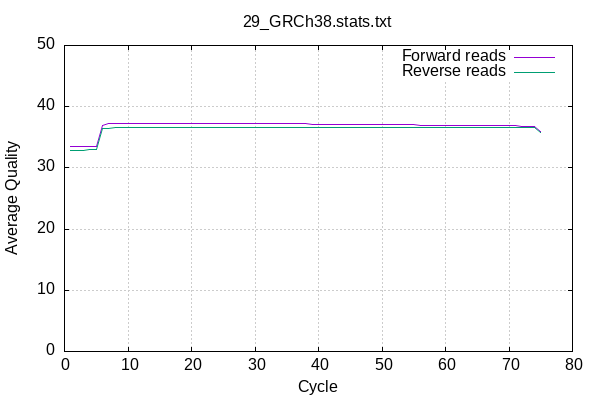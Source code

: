 
            set terminal png size 600,400 truecolor
            set output "plots/quals.png"
            set grid xtics ytics y2tics back lc rgb "#cccccc"
            set ylabel "Average Quality"
            set xlabel "Cycle"
            set yrange [0:50]
            set title "29_GRCh38.stats.txt" noenhanced
            plot '-' using 1:2 with lines title 'Forward reads' , '-' using 1:2 with lines title 'Reverse reads'
        1	33.47
2	33.50
3	33.51
4	33.52
5	33.52
6	37.00
7	37.18
8	37.24
9	37.30
10	37.25
11	37.26
12	37.26
13	37.26
14	37.26
15	37.26
16	37.25
17	37.26
18	37.27
19	37.30
20	37.29
21	37.30
22	37.28
23	37.30
24	37.30
25	37.30
26	37.26
27	37.26
28	37.24
29	37.21
30	37.22
31	37.23
32	37.23
33	37.24
34	37.22
35	37.24
36	37.21
37	37.19
38	37.18
39	37.15
40	37.14
41	37.11
42	37.12
43	37.12
44	37.10
45	37.08
46	37.09
47	37.09
48	37.07
49	37.08
50	37.07
51	37.06
52	37.06
53	37.04
54	37.01
55	37.02
56	36.98
57	36.99
58	36.97
59	36.97
60	36.95
61	36.96
62	36.95
63	36.94
64	36.94
65	36.92
66	36.92
67	36.89
68	36.88
69	36.89
70	36.88
71	36.85
72	36.84
73	36.83
74	36.84
75	35.98
end
1	32.88
2	32.87
3	32.90
4	32.95
5	32.97
6	36.47
7	36.50
8	36.53
9	36.54
10	36.54
11	36.60
12	36.59
13	36.55
14	36.57
15	36.55
16	36.55
17	36.58
18	36.58
19	36.58
20	36.59
21	36.59
22	36.60
23	36.59
24	36.60
25	36.60
26	36.60
27	36.61
28	36.62
29	36.62
30	36.63
31	36.63
32	36.65
33	36.66
34	36.64
35	36.66
36	36.64
37	36.67
38	36.66
39	36.67
40	36.66
41	36.67
42	36.67
43	36.67
44	36.65
45	36.65
46	36.66
47	36.65
48	36.65
49	36.67
50	36.67
51	36.67
52	36.66
53	36.66
54	36.63
55	36.65
56	36.63
57	36.64
58	36.62
59	36.63
60	36.59
61	36.62
62	36.62
63	36.61
64	36.62
65	36.61
66	36.59
67	36.58
68	36.58
69	36.59
70	36.60
71	36.57
72	36.56
73	36.55
74	36.52
75	35.74
end
